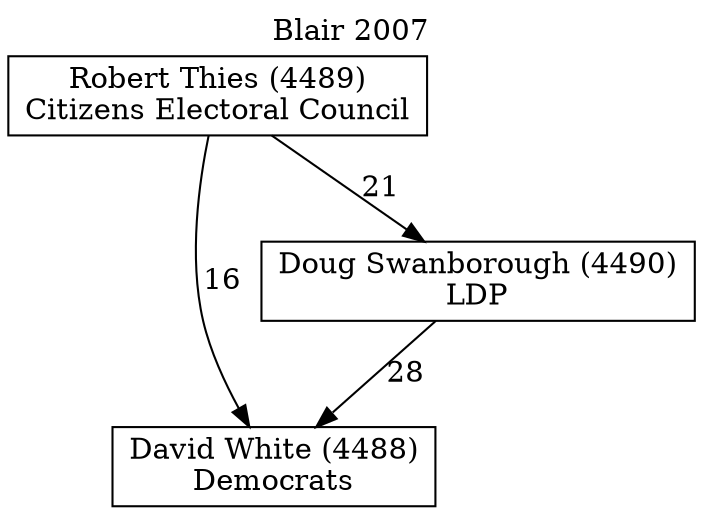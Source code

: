 // House preference flow
digraph "David White (4488)_Blair_2007" {
	graph [label="Blair 2007" labelloc=t mclimit=10]
	node [shape=box]
	"David White (4488)" [label="David White (4488)
Democrats"]
	"Doug Swanborough (4490)" [label="Doug Swanborough (4490)
LDP"]
	"Robert Thies (4489)" [label="Robert Thies (4489)
Citizens Electoral Council"]
	"Doug Swanborough (4490)" -> "David White (4488)" [label=28]
	"Robert Thies (4489)" -> "Doug Swanborough (4490)" [label=21]
	"Robert Thies (4489)" -> "David White (4488)" [label=16]
}
